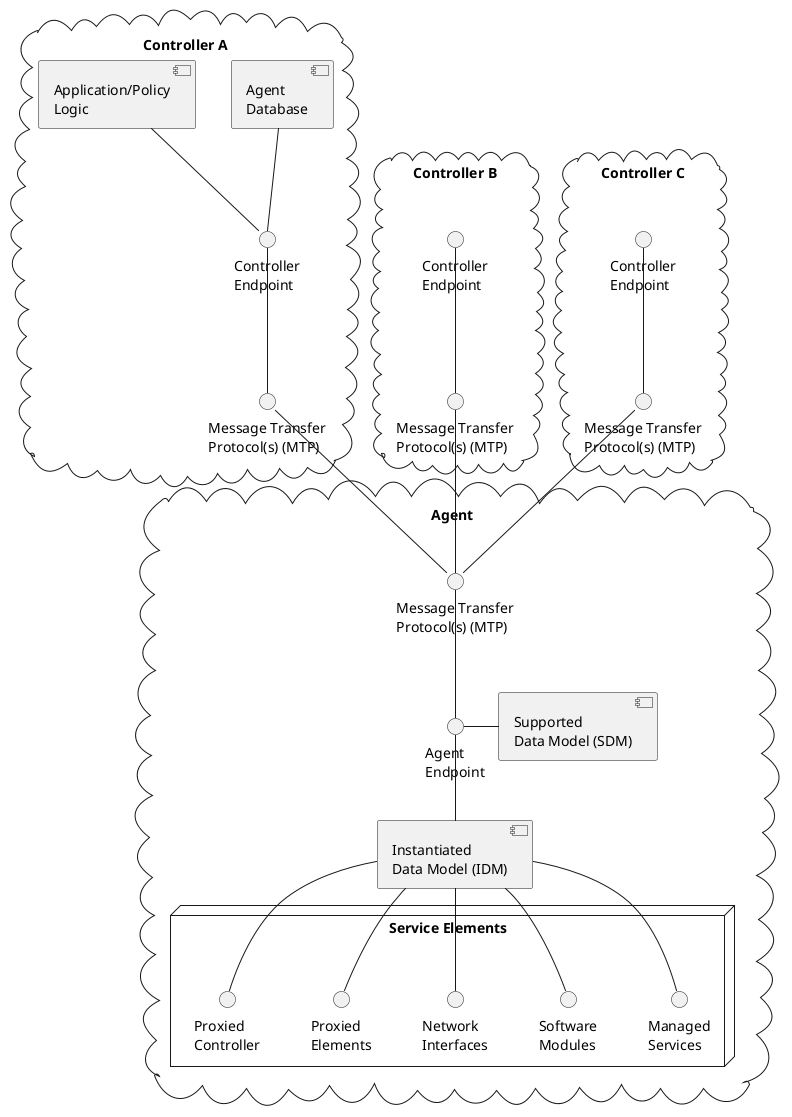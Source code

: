 @startuml
cloud "Agent" {
() "Message Transfer\nProtocol(s) (MTP)" as M1
() "Agent\nEndpoint" as A
[Instantiated\nData Model (IDM)] as IDM
[Supported\nData Model (SDM)] as SDM
node "Service Elements" {
() "Managed\nServices" as MS
() "Software\nModules" as SM
() "Network\nInterfaces" as NI
() "Proxied\nElements" as PE
() "Proxied\nController" as PC
}
}
cloud "Controller A" {
() "Controller\nEndpoint" as C1
() "Message Transfer\nProtocol(s) (MTP)" as M2
[Agent\nDatabase] as AgentDB
[Application/Policy\nLogic] as App
}
cloud "Controller B" {
() "Message Transfer\nProtocol(s) (MTP)" as M3
() "Controller\nEndpoint" as C2
}
cloud "Controller C" {
() "Message Transfer\nProtocol(s) (MTP)" as M4
() "Controller\nEndpoint" as C3
}
A--IDM
A-right-SDM
IDM--MS
IDM--SM
IDM--NI
IDM--PE
IDM--PC
C1-up-App
C1-up-AgentDB
A-up-M1
M1-up-M2
M1-up-M3
M1-up-M4
M2-up-C1
M3-up-C2
M4-up-C3

@enduml